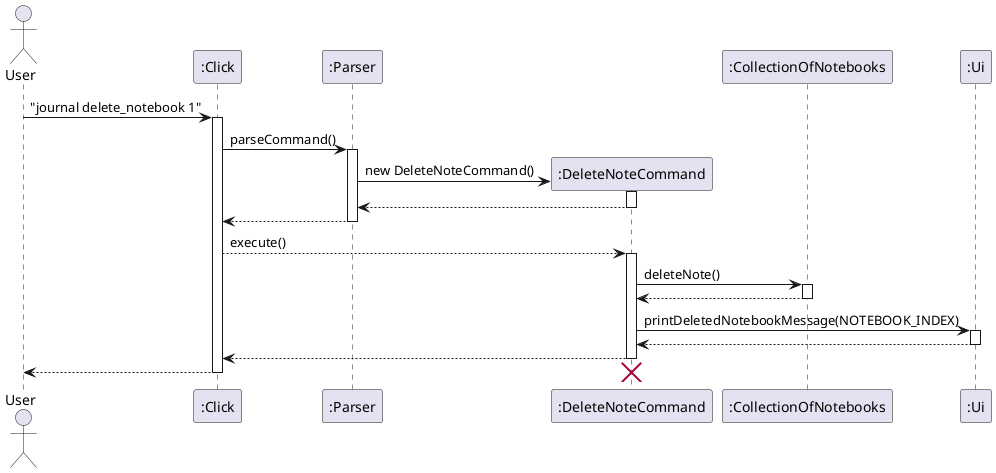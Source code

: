 @startuml
Actor User
User -> ":Click" : "journal delete_notebook 1"
participant ":Click"
activate ":Click"
":Click" -> ":Parser" : parseCommand()
participant ":Parser"
activate ":Parser"
create ":DeleteNoteCommand"
":Parser" -> ":DeleteNoteCommand" : new DeleteNoteCommand()
activate ":DeleteNoteCommand"
return
deactivate ":DeleteNoteCommand"
":Parser" --> ":Click"
deactivate ":Parser"
":Click" --> ":DeleteNoteCommand" : execute()
activate ":DeleteNoteCommand"
participant ":CollectionOfNotebooks"
":DeleteNoteCommand" -> ":CollectionOfNotebooks" : deleteNote()
activate ":CollectionOfNotebooks"
return
participant ":Ui"
":DeleteNoteCommand" -> ":Ui" : printDeletedNotebookMessage(NOTEBOOK_INDEX)
activate ":Ui"
return
":DeleteNoteCommand" --> ":Click"
deactivate ":DeleteNoteCommand"
":Click" --> User
deactivate ":Click"
deactivate ":DeleteNoteCommand"
destroy ":DeleteNoteCommand"
@enduml